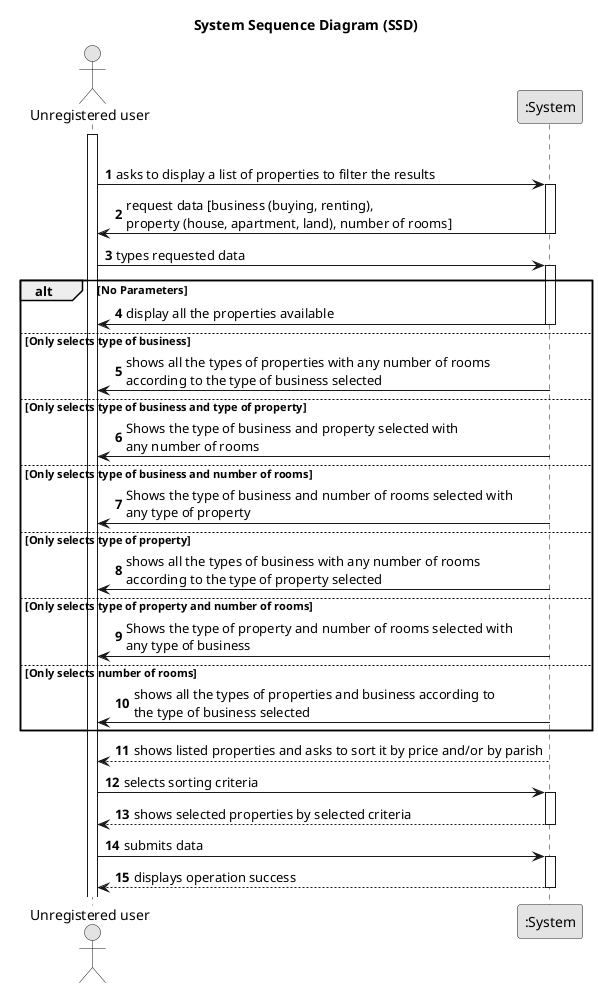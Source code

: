 @startuml
skinparam monochrome true
skinparam packageStyle rectangle
skinparam shadowing false

title System Sequence Diagram (SSD)

autonumber

actor "Unregistered user" as User
participant ":System" as System

opt Optimal Case

activate User

    User -> System : asks to display a list of properties to filter the results
    activate System

    System -> User : request data [business (buying, renting), \nproperty (house, apartment, land), number of rooms]
    deactivate System

    User -> System : types requested data
    activate System

        alt   No Parameters

            System -> User : display all the properties available
            deactivate System



        else  Only selects type of business

            System -> User : shows all the types of properties with any number of rooms \naccording to the type of business selected
            deactivate System



        else  Only selects type of business and type of property

            System -> User : Shows the type of business and property selected with \nany number of rooms
            deactivate System



        else  Only selects type of business and number of rooms

            System -> User : Shows the type of business and number of rooms selected with \nany type of property
            deactivate System



        else  Only selects type of property

            System -> User : shows all the types of business with any number of rooms \naccording to the type of property selected
            deactivate System



        else  Only selects type of property and number of rooms

            System -> User : Shows the type of property and number of rooms selected with \nany type of business
            deactivate System



        else  Only selects number of rooms

            System -> User : shows all the types of properties and business according to \nthe type of business selected
            deactivate System



end

    System --> User : shows listed properties and asks to sort it by price and/or by parish
    deactivate System

    User -> System : selects sorting criteria
    activate System

    System --> User : shows selected properties by selected criteria
    deactivate System

    User -> System : submits data
    activate System

    System --> User : displays operation success
    deactivate System

@enduml